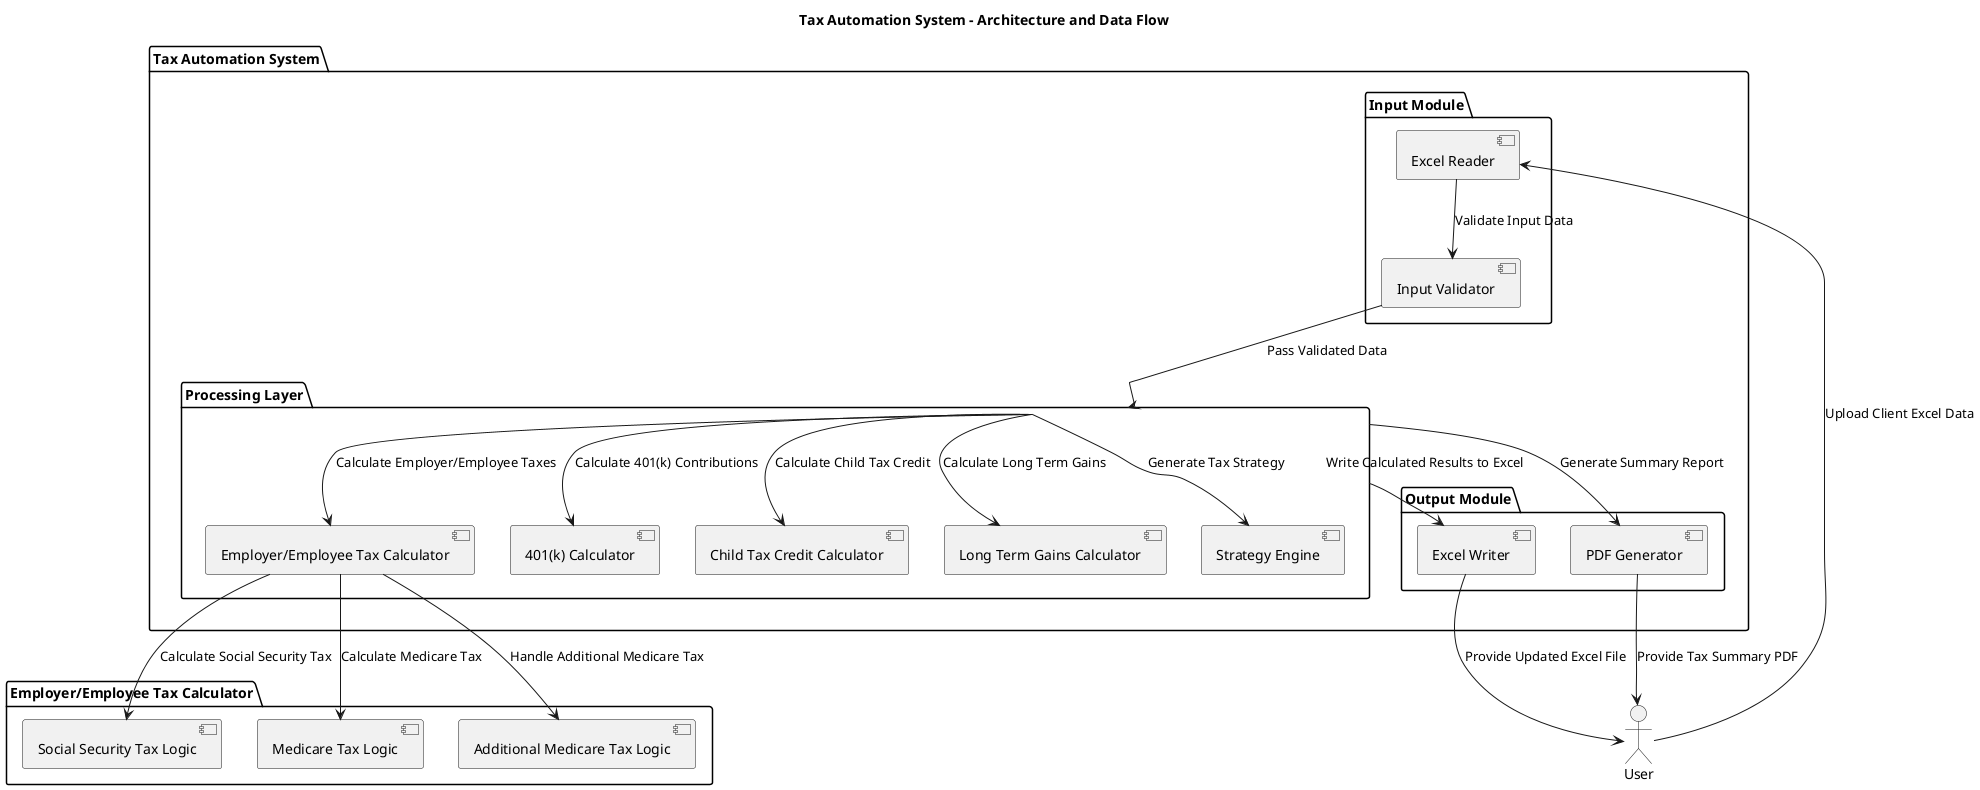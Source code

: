 @startuml TaxAutomationSystem

title Tax Automation System - Architecture and Data Flow

' User actor
actor User as U

' High-Level System Overview
package "Tax Automation System" {
    
    package "Input Module" as InputModule {
        component "Excel Reader" as ExcelReader
        component "Input Validator" as InputValidator
    }
    
    package "Processing Layer" as ProcessingLayer {
        component "Employer/Employee Tax Calculator" as EETaxCalculator
        component "401(k) Calculator" as RetirementCalculator
        component "Child Tax Credit Calculator" as ChildTaxCalculator
        component "Long Term Gains Calculator" as CapitalGainsCalculator
        component "Strategy Engine" as StrategyEngine
    }

    package "Output Module" as OutputModule {
        component "Excel Writer" as ExcelWriter
        component "PDF Generator" as PDFGenerator
    }
}

' Interactions
U -> ExcelReader : Upload Client Excel Data
ExcelReader --> InputValidator : Validate Input Data
InputValidator --> ProcessingLayer : Pass Validated Data

' Processing Flow
ProcessingLayer --> EETaxCalculator : Calculate Employer/Employee Taxes
ProcessingLayer --> RetirementCalculator : Calculate 401(k) Contributions
ProcessingLayer --> ChildTaxCalculator : Calculate Child Tax Credit
ProcessingLayer --> CapitalGainsCalculator : Calculate Long Term Gains
ProcessingLayer --> StrategyEngine : Generate Tax Strategy

' Output Flow
ProcessingLayer --> ExcelWriter : Write Calculated Results to Excel
ProcessingLayer --> PDFGenerator : Generate Summary Report

ExcelWriter --> U : Provide Updated Excel File
PDFGenerator --> U : Provide Tax Summary PDF

' Detailed Data Flow within Processing Layer
package "Employer/Employee Tax Calculator" as EETaxDetails {
    component "Social Security Tax Logic" as SSTax
    component "Medicare Tax Logic" as MedicareTax
    component "Additional Medicare Tax Logic" as AddMedicareTax

    EETaxCalculator --> SSTax : Calculate Social Security Tax
    EETaxCalculator --> MedicareTax : Calculate Medicare Tax
    EETaxCalculator --> AddMedicareTax : Handle Additional Medicare Tax
}

@enduml
